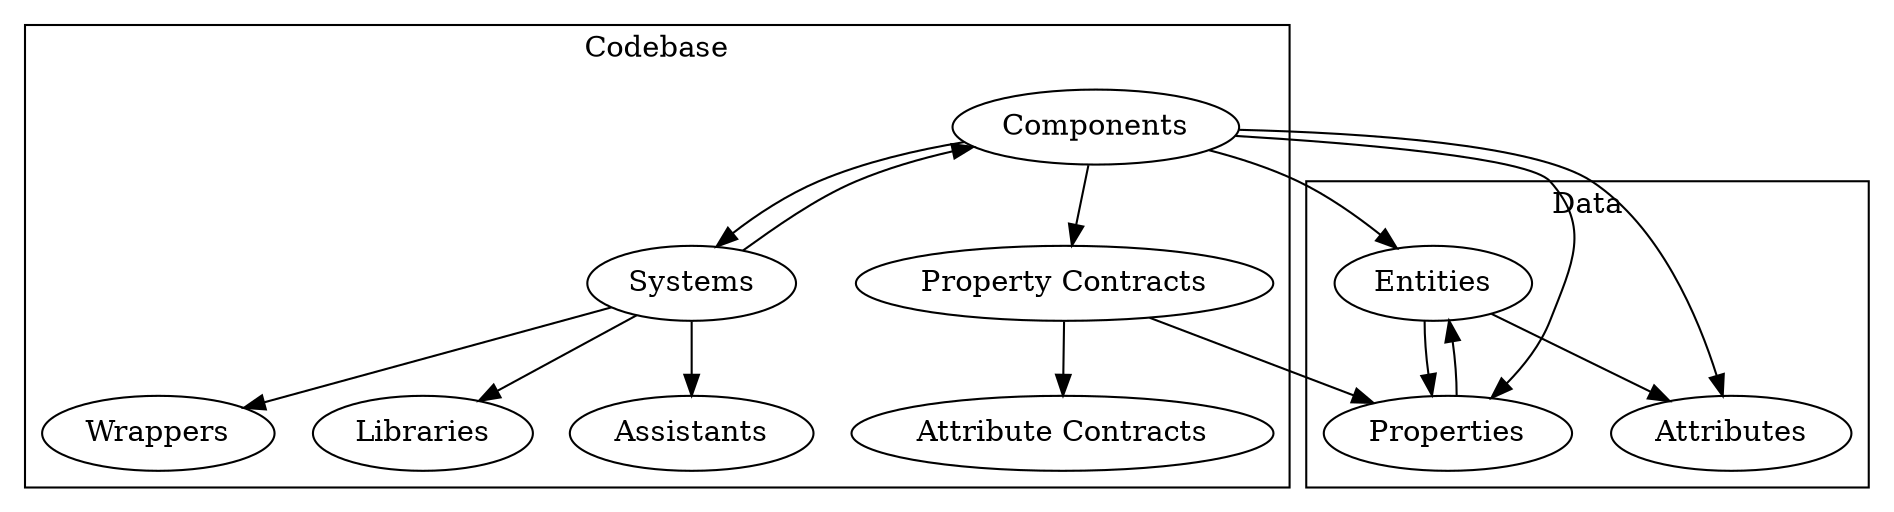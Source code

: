 digraph entity_system{
	subgraph cluster_data{
		label="Data"
		Entities;
		Properties;
		Attributes;
		Entities -> Properties;
		Entities -> Attributes;
		Properties -> Entities;
		
	}
	subgraph cluster_code {
		label="Codebase"
		Components;
		Systems;
		Libraries
		Assistants;
		Wrappers;
		Systems -> Libraries;
		Systems -> Assistants;
		Systems -> Wrappers;
		Systems -> Components;
		Components -> Systems;
		Property_Contracts [label="Property Contracts"];
		Attribute_Definitions [label="Attribute Contracts"];
		Property_Contracts -> Attribute_Definitions;
		Components -> Property_Contracts;
		Property_Contracts -> Properties;

	}
	Components -> Entities;
	Components -> Attributes;
	Components -> Properties;
}